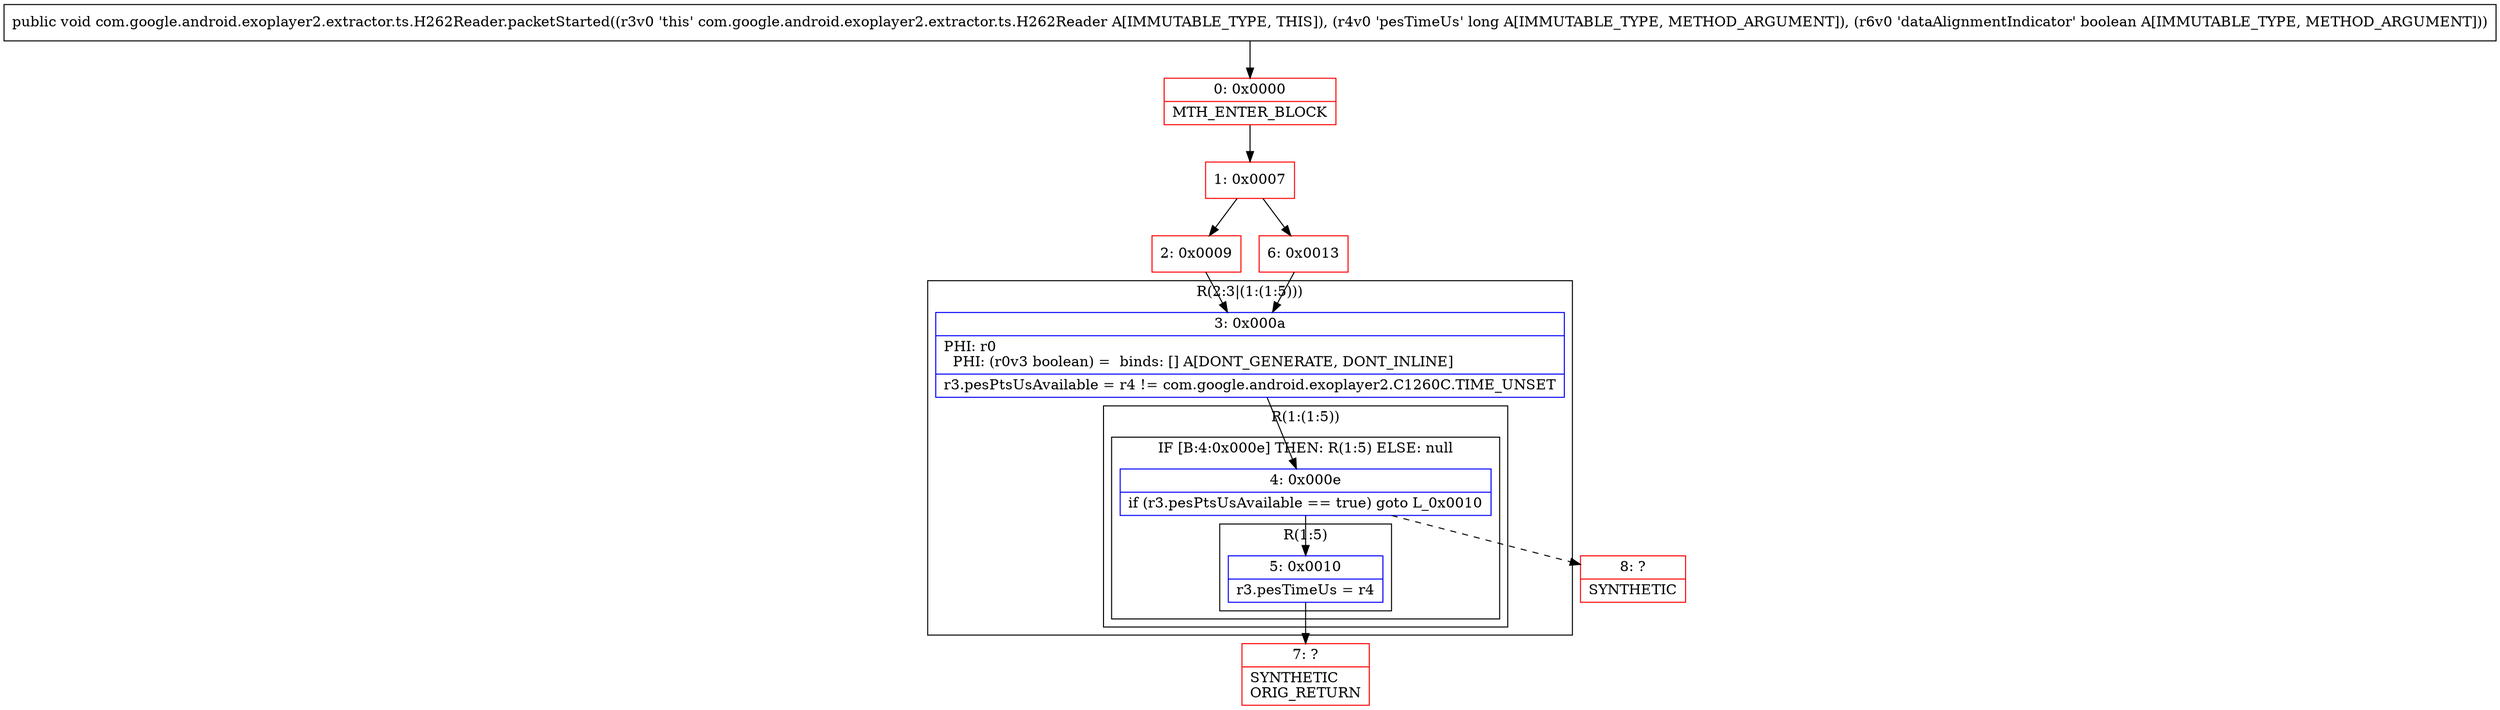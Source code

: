digraph "CFG forcom.google.android.exoplayer2.extractor.ts.H262Reader.packetStarted(JZ)V" {
subgraph cluster_Region_31108367 {
label = "R(2:3|(1:(1:5)))";
node [shape=record,color=blue];
Node_3 [shape=record,label="{3\:\ 0x000a|PHI: r0 \l  PHI: (r0v3 boolean) =  binds: [] A[DONT_GENERATE, DONT_INLINE]\l|r3.pesPtsUsAvailable = r4 != com.google.android.exoplayer2.C1260C.TIME_UNSET\l}"];
subgraph cluster_Region_607622492 {
label = "R(1:(1:5))";
node [shape=record,color=blue];
subgraph cluster_IfRegion_571241622 {
label = "IF [B:4:0x000e] THEN: R(1:5) ELSE: null";
node [shape=record,color=blue];
Node_4 [shape=record,label="{4\:\ 0x000e|if (r3.pesPtsUsAvailable == true) goto L_0x0010\l}"];
subgraph cluster_Region_1216159868 {
label = "R(1:5)";
node [shape=record,color=blue];
Node_5 [shape=record,label="{5\:\ 0x0010|r3.pesTimeUs = r4\l}"];
}
}
}
}
Node_0 [shape=record,color=red,label="{0\:\ 0x0000|MTH_ENTER_BLOCK\l}"];
Node_1 [shape=record,color=red,label="{1\:\ 0x0007}"];
Node_2 [shape=record,color=red,label="{2\:\ 0x0009}"];
Node_6 [shape=record,color=red,label="{6\:\ 0x0013}"];
Node_7 [shape=record,color=red,label="{7\:\ ?|SYNTHETIC\lORIG_RETURN\l}"];
Node_8 [shape=record,color=red,label="{8\:\ ?|SYNTHETIC\l}"];
MethodNode[shape=record,label="{public void com.google.android.exoplayer2.extractor.ts.H262Reader.packetStarted((r3v0 'this' com.google.android.exoplayer2.extractor.ts.H262Reader A[IMMUTABLE_TYPE, THIS]), (r4v0 'pesTimeUs' long A[IMMUTABLE_TYPE, METHOD_ARGUMENT]), (r6v0 'dataAlignmentIndicator' boolean A[IMMUTABLE_TYPE, METHOD_ARGUMENT])) }"];
MethodNode -> Node_0;
Node_3 -> Node_4;
Node_4 -> Node_5;
Node_4 -> Node_8[style=dashed];
Node_5 -> Node_7;
Node_0 -> Node_1;
Node_1 -> Node_2;
Node_1 -> Node_6;
Node_2 -> Node_3;
Node_6 -> Node_3;
}

